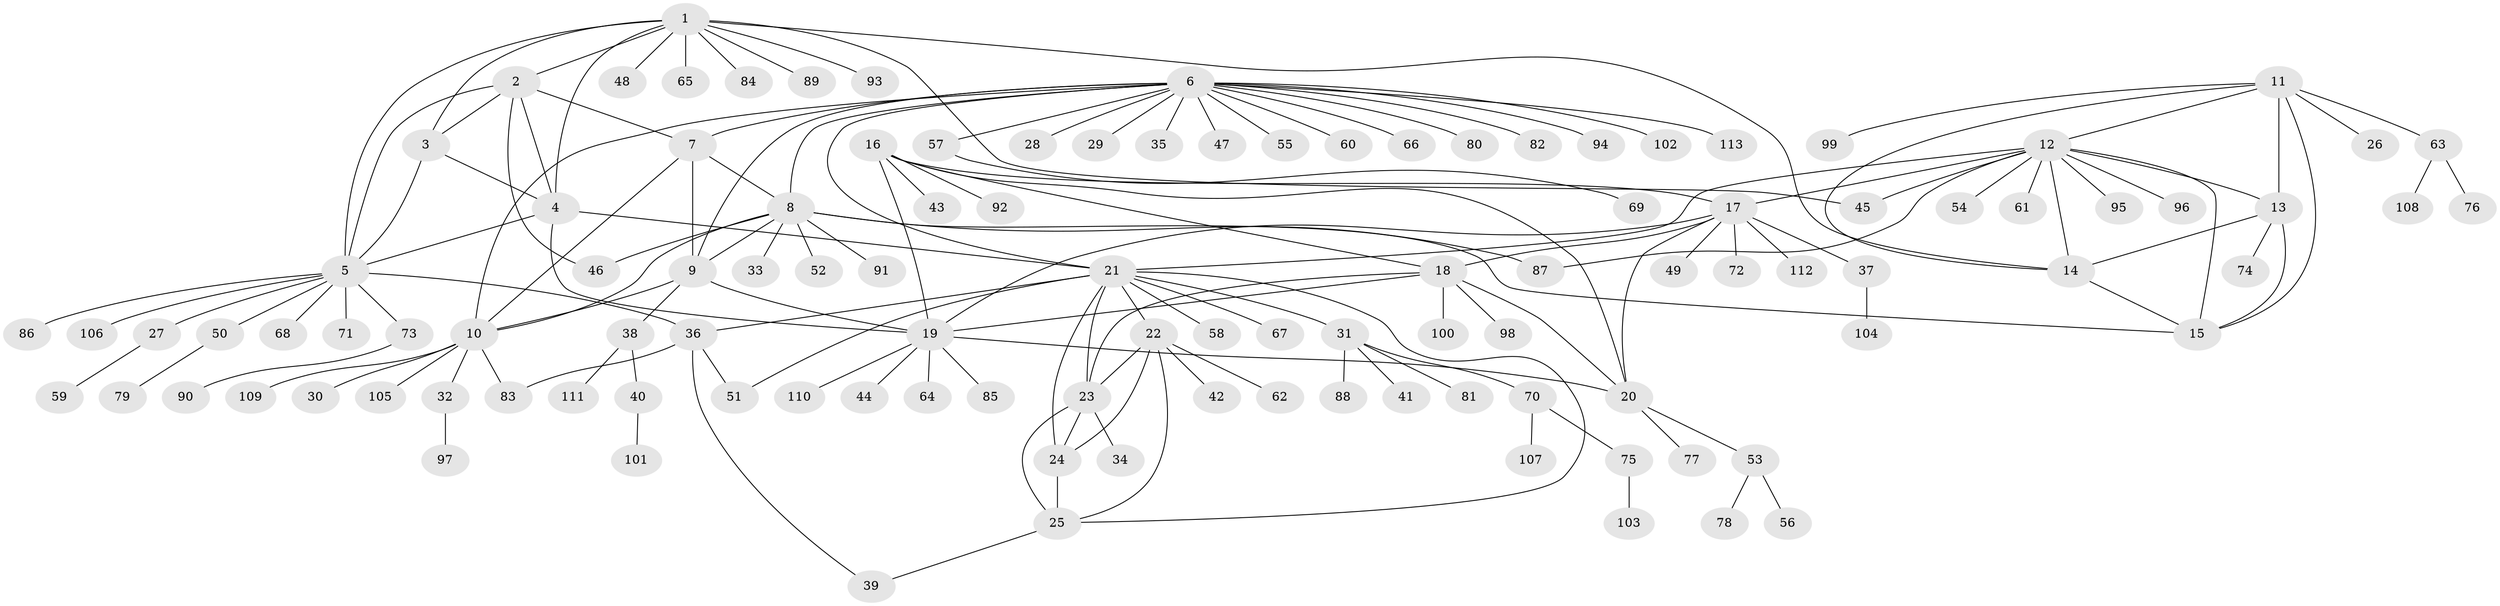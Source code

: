 // coarse degree distribution, {8: 0.011235955056179775, 12: 0.011235955056179775, 4: 0.0449438202247191, 16: 0.011235955056179775, 9: 0.033707865168539325, 5: 0.056179775280898875, 18: 0.011235955056179775, 6: 0.011235955056179775, 7: 0.011235955056179775, 11: 0.011235955056179775, 3: 0.033707865168539325, 1: 0.6629213483146067, 2: 0.0898876404494382}
// Generated by graph-tools (version 1.1) at 2025/42/03/06/25 10:42:07]
// undirected, 113 vertices, 155 edges
graph export_dot {
graph [start="1"]
  node [color=gray90,style=filled];
  1;
  2;
  3;
  4;
  5;
  6;
  7;
  8;
  9;
  10;
  11;
  12;
  13;
  14;
  15;
  16;
  17;
  18;
  19;
  20;
  21;
  22;
  23;
  24;
  25;
  26;
  27;
  28;
  29;
  30;
  31;
  32;
  33;
  34;
  35;
  36;
  37;
  38;
  39;
  40;
  41;
  42;
  43;
  44;
  45;
  46;
  47;
  48;
  49;
  50;
  51;
  52;
  53;
  54;
  55;
  56;
  57;
  58;
  59;
  60;
  61;
  62;
  63;
  64;
  65;
  66;
  67;
  68;
  69;
  70;
  71;
  72;
  73;
  74;
  75;
  76;
  77;
  78;
  79;
  80;
  81;
  82;
  83;
  84;
  85;
  86;
  87;
  88;
  89;
  90;
  91;
  92;
  93;
  94;
  95;
  96;
  97;
  98;
  99;
  100;
  101;
  102;
  103;
  104;
  105;
  106;
  107;
  108;
  109;
  110;
  111;
  112;
  113;
  1 -- 2;
  1 -- 3;
  1 -- 4;
  1 -- 5;
  1 -- 14;
  1 -- 45;
  1 -- 48;
  1 -- 65;
  1 -- 84;
  1 -- 89;
  1 -- 93;
  2 -- 3;
  2 -- 4;
  2 -- 5;
  2 -- 7;
  2 -- 46;
  3 -- 4;
  3 -- 5;
  4 -- 5;
  4 -- 19;
  4 -- 21;
  5 -- 27;
  5 -- 36;
  5 -- 50;
  5 -- 68;
  5 -- 71;
  5 -- 73;
  5 -- 86;
  5 -- 106;
  6 -- 7;
  6 -- 8;
  6 -- 9;
  6 -- 10;
  6 -- 21;
  6 -- 28;
  6 -- 29;
  6 -- 35;
  6 -- 47;
  6 -- 55;
  6 -- 57;
  6 -- 60;
  6 -- 66;
  6 -- 80;
  6 -- 82;
  6 -- 94;
  6 -- 102;
  6 -- 113;
  7 -- 8;
  7 -- 9;
  7 -- 10;
  8 -- 9;
  8 -- 10;
  8 -- 15;
  8 -- 33;
  8 -- 46;
  8 -- 52;
  8 -- 87;
  8 -- 91;
  9 -- 10;
  9 -- 19;
  9 -- 38;
  10 -- 30;
  10 -- 32;
  10 -- 83;
  10 -- 105;
  10 -- 109;
  11 -- 12;
  11 -- 13;
  11 -- 14;
  11 -- 15;
  11 -- 26;
  11 -- 63;
  11 -- 99;
  12 -- 13;
  12 -- 14;
  12 -- 15;
  12 -- 17;
  12 -- 21;
  12 -- 45;
  12 -- 54;
  12 -- 61;
  12 -- 87;
  12 -- 95;
  12 -- 96;
  13 -- 14;
  13 -- 15;
  13 -- 74;
  14 -- 15;
  16 -- 17;
  16 -- 18;
  16 -- 19;
  16 -- 20;
  16 -- 43;
  16 -- 92;
  17 -- 18;
  17 -- 19;
  17 -- 20;
  17 -- 37;
  17 -- 49;
  17 -- 72;
  17 -- 112;
  18 -- 19;
  18 -- 20;
  18 -- 23;
  18 -- 98;
  18 -- 100;
  19 -- 20;
  19 -- 44;
  19 -- 64;
  19 -- 85;
  19 -- 110;
  20 -- 53;
  20 -- 77;
  21 -- 22;
  21 -- 23;
  21 -- 24;
  21 -- 25;
  21 -- 31;
  21 -- 36;
  21 -- 51;
  21 -- 58;
  21 -- 67;
  22 -- 23;
  22 -- 24;
  22 -- 25;
  22 -- 42;
  22 -- 62;
  23 -- 24;
  23 -- 25;
  23 -- 34;
  24 -- 25;
  25 -- 39;
  27 -- 59;
  31 -- 41;
  31 -- 70;
  31 -- 81;
  31 -- 88;
  32 -- 97;
  36 -- 39;
  36 -- 51;
  36 -- 83;
  37 -- 104;
  38 -- 40;
  38 -- 111;
  40 -- 101;
  50 -- 79;
  53 -- 56;
  53 -- 78;
  57 -- 69;
  63 -- 76;
  63 -- 108;
  70 -- 75;
  70 -- 107;
  73 -- 90;
  75 -- 103;
}
